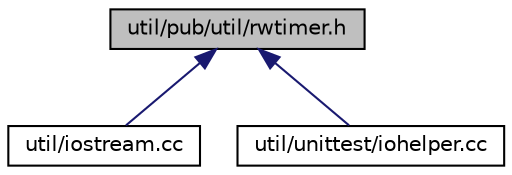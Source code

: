 digraph "util/pub/util/rwtimer.h"
{
 // LATEX_PDF_SIZE
  edge [fontname="Helvetica",fontsize="10",labelfontname="Helvetica",labelfontsize="10"];
  node [fontname="Helvetica",fontsize="10",shape=record];
  Node1 [label="util/pub/util/rwtimer.h",height=0.2,width=0.4,color="black", fillcolor="grey75", style="filled", fontcolor="black",tooltip="Read/write timer."];
  Node1 -> Node2 [dir="back",color="midnightblue",fontsize="10",style="solid",fontname="Helvetica"];
  Node2 [label="util/iostream.cc",height=0.2,width=0.4,color="black", fillcolor="white", style="filled",URL="$d2/d3e/iostream_8cc.html",tooltip="input/output stream utilities implementation"];
  Node1 -> Node3 [dir="back",color="midnightblue",fontsize="10",style="solid",fontname="Helvetica"];
  Node3 [label="util/unittest/iohelper.cc",height=0.2,width=0.4,color="black", fillcolor="white", style="filled",URL="$de/d12/iohelper_8cc.html",tooltip="Tests for input/output stream utilities."];
}
